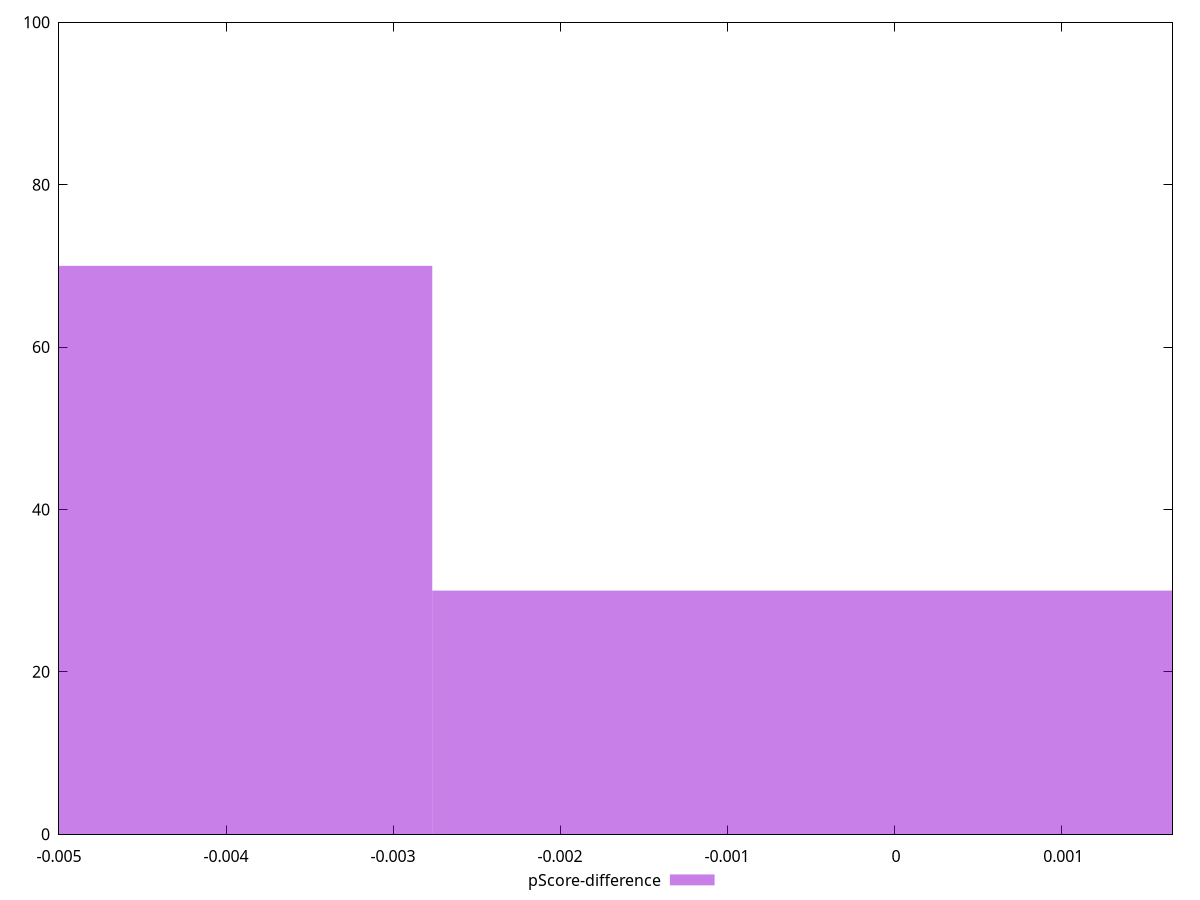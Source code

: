 reset

$pScoreDifference <<EOF
0 30
-0.0055302933515792565 70
EOF

set key outside below
set boxwidth 0.0055302933515792565
set xrange [-0.0050000000000000044:0.0016666666666665941]
set yrange [0:100]
set trange [0:100]
set style fill transparent solid 0.5 noborder
set terminal svg size 640, 490 enhanced background rgb 'white'
set output "report_00025_2021-02-22T21:38:55.199Z/unused-css-rules/samples/pages+cached/pScore-difference/histogram.svg"

plot $pScoreDifference title "pScore-difference" with boxes

reset
